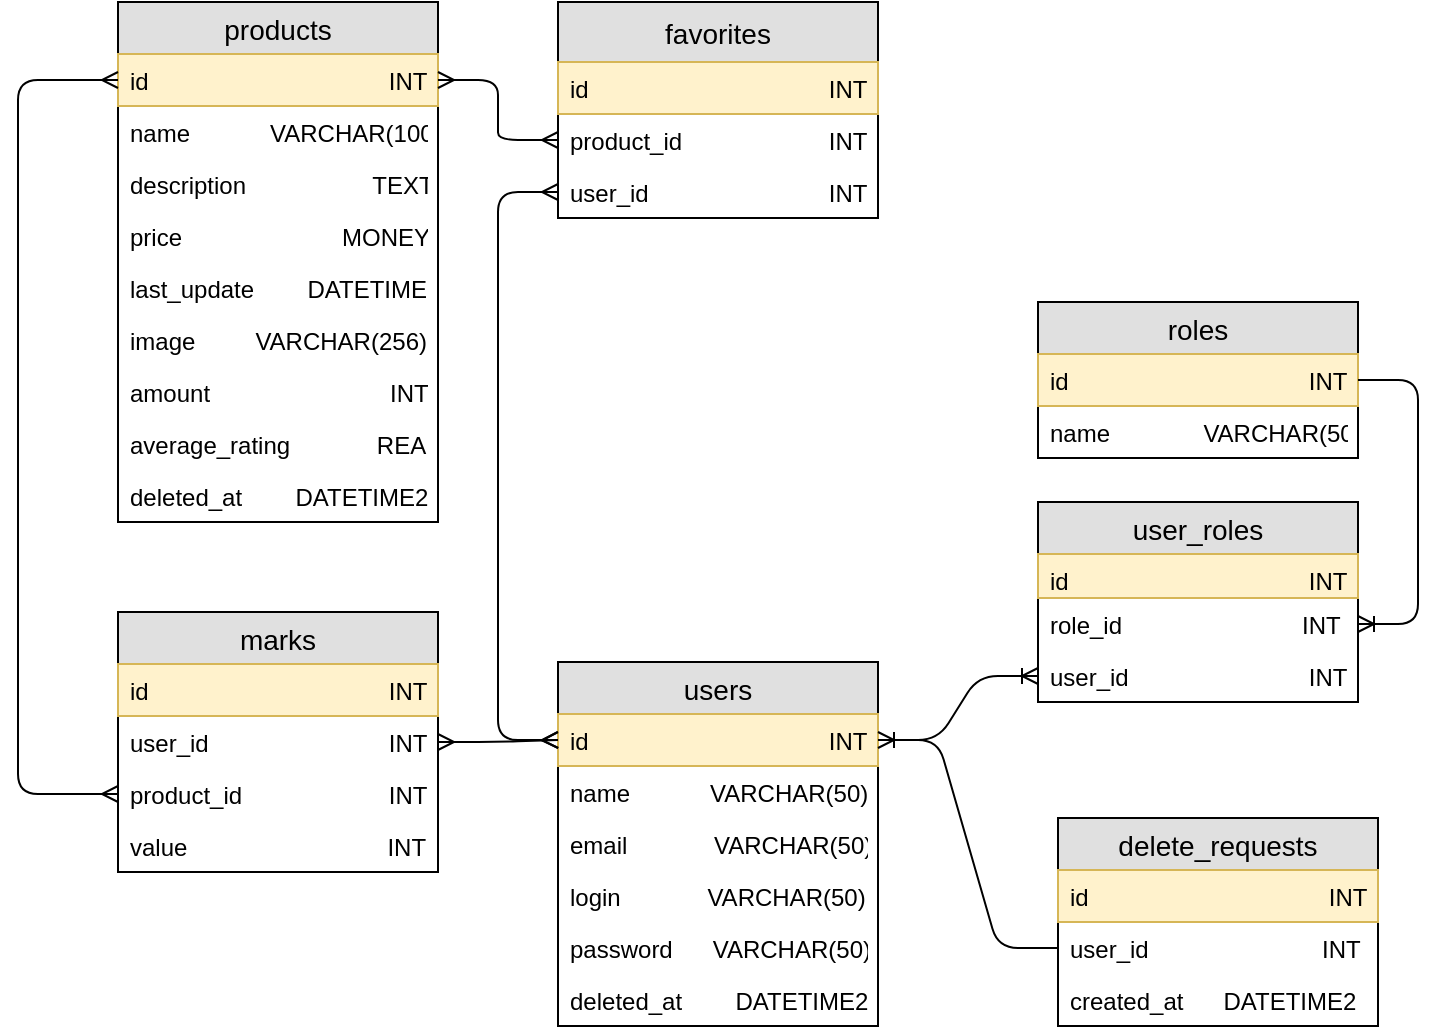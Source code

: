<mxfile version="13.9.1" type="device"><diagram id="U7O6gpLNZ9bcbEOC-BIv" name="Страница 1"><mxGraphModel dx="3376" dy="1402" grid="1" gridSize="10" guides="1" tooltips="1" connect="1" arrows="1" fold="1" page="1" pageScale="1" pageWidth="1169" pageHeight="827" background="none" math="0" shadow="0"><root><mxCell id="0"/><mxCell id="1" parent="0"/><mxCell id="gJAzAdM2OTqBlSdlxUkB-43" value="products" style="swimlane;fontStyle=0;childLayout=stackLayout;horizontal=1;startSize=26;fillColor=#e0e0e0;horizontalStack=0;resizeParent=1;resizeParentMax=0;resizeLast=0;collapsible=1;marginBottom=0;swimlaneFillColor=#ffffff;align=center;fontSize=14;" parent="1" vertex="1"><mxGeometry x="-2030" y="-690" width="160" height="260" as="geometry"><mxRectangle x="-2280" y="-580" width="90" height="26" as="alternateBounds"/></mxGeometry></mxCell><mxCell id="gJAzAdM2OTqBlSdlxUkB-44" value="id                                    INT" style="text;strokeColor=#d6b656;fillColor=#fff2cc;spacingLeft=4;spacingRight=4;overflow=hidden;rotatable=0;points=[[0,0.5],[1,0.5]];portConstraint=eastwest;fontSize=12;" parent="gJAzAdM2OTqBlSdlxUkB-43" vertex="1"><mxGeometry y="26" width="160" height="26" as="geometry"/></mxCell><mxCell id="gJAzAdM2OTqBlSdlxUkB-45" value="name            VARCHAR(100)" style="text;spacingLeft=4;spacingRight=4;overflow=hidden;rotatable=0;points=[[0,0.5],[1,0.5]];portConstraint=eastwest;fontSize=12;" parent="gJAzAdM2OTqBlSdlxUkB-43" vertex="1"><mxGeometry y="52" width="160" height="26" as="geometry"/></mxCell><mxCell id="h0lMTvsO7fJDAwaVE8px-16" value="description                   TEXT" style="text;strokeColor=none;fillColor=none;spacingLeft=4;spacingRight=4;overflow=hidden;rotatable=0;points=[[0,0.5],[1,0.5]];portConstraint=eastwest;fontSize=12;" parent="gJAzAdM2OTqBlSdlxUkB-43" vertex="1"><mxGeometry y="78" width="160" height="26" as="geometry"/></mxCell><mxCell id="GN5qTypWqbngkc-OfD1C-1" value="price                        MONEY" style="text;strokeColor=none;fillColor=none;spacingLeft=4;spacingRight=4;overflow=hidden;rotatable=0;points=[[0,0.5],[1,0.5]];portConstraint=eastwest;fontSize=12;" parent="gJAzAdM2OTqBlSdlxUkB-43" vertex="1"><mxGeometry y="104" width="160" height="26" as="geometry"/></mxCell><mxCell id="GN5qTypWqbngkc-OfD1C-2" value="last_update        DATETIME2" style="text;strokeColor=none;fillColor=none;spacingLeft=4;spacingRight=4;overflow=hidden;rotatable=0;points=[[0,0.5],[1,0.5]];portConstraint=eastwest;fontSize=12;" parent="gJAzAdM2OTqBlSdlxUkB-43" vertex="1"><mxGeometry y="130" width="160" height="26" as="geometry"/></mxCell><mxCell id="GN5qTypWqbngkc-OfD1C-3" value="image         VARCHAR(256)" style="text;strokeColor=none;fillColor=none;spacingLeft=4;spacingRight=4;overflow=hidden;rotatable=0;points=[[0,0.5],[1,0.5]];portConstraint=eastwest;fontSize=12;" parent="gJAzAdM2OTqBlSdlxUkB-43" vertex="1"><mxGeometry y="156" width="160" height="26" as="geometry"/></mxCell><mxCell id="GN5qTypWqbngkc-OfD1C-4" value="amount                           INT" style="text;strokeColor=none;fillColor=none;spacingLeft=4;spacingRight=4;overflow=hidden;rotatable=0;points=[[0,0.5],[1,0.5]];portConstraint=eastwest;fontSize=12;" parent="gJAzAdM2OTqBlSdlxUkB-43" vertex="1"><mxGeometry y="182" width="160" height="26" as="geometry"/></mxCell><mxCell id="NB5_aqa3QMgCLunDaP4T-21" value="average_rating             REAL     " style="text;strokeColor=none;fillColor=none;spacingLeft=4;spacingRight=4;overflow=hidden;rotatable=0;points=[[0,0.5],[1,0.5]];portConstraint=eastwest;fontSize=12;" parent="gJAzAdM2OTqBlSdlxUkB-43" vertex="1"><mxGeometry y="208" width="160" height="26" as="geometry"/></mxCell><mxCell id="tVWOdRdbSf1hpfS5HPkQ-4" value="deleted_at        DATETIME2" style="text;strokeColor=none;fillColor=none;spacingLeft=4;spacingRight=4;overflow=hidden;rotatable=0;points=[[0,0.5],[1,0.5]];portConstraint=eastwest;fontSize=12;" vertex="1" parent="gJAzAdM2OTqBlSdlxUkB-43"><mxGeometry y="234" width="160" height="26" as="geometry"/></mxCell><mxCell id="GN5qTypWqbngkc-OfD1C-5" value="users" style="swimlane;fontStyle=0;childLayout=stackLayout;horizontal=1;startSize=26;fillColor=#e0e0e0;horizontalStack=0;resizeParent=1;resizeParentMax=0;resizeLast=0;collapsible=1;marginBottom=0;swimlaneFillColor=#ffffff;align=center;fontSize=14;" parent="1" vertex="1"><mxGeometry x="-1810" y="-360" width="160" height="182" as="geometry"/></mxCell><mxCell id="GN5qTypWqbngkc-OfD1C-6" value="id                                    INT" style="text;strokeColor=#d6b656;fillColor=#fff2cc;spacingLeft=4;spacingRight=4;overflow=hidden;rotatable=0;points=[[0,0.5],[1,0.5]];portConstraint=eastwest;fontSize=12;" parent="GN5qTypWqbngkc-OfD1C-5" vertex="1"><mxGeometry y="26" width="160" height="26" as="geometry"/></mxCell><mxCell id="GN5qTypWqbngkc-OfD1C-7" value="name            VARCHAR(50)" style="text;spacingLeft=4;spacingRight=4;overflow=hidden;rotatable=0;points=[[0,0.5],[1,0.5]];portConstraint=eastwest;fontSize=12;" parent="GN5qTypWqbngkc-OfD1C-5" vertex="1"><mxGeometry y="52" width="160" height="26" as="geometry"/></mxCell><mxCell id="GN5qTypWqbngkc-OfD1C-8" value="email             VARCHAR(50)" style="text;strokeColor=none;fillColor=none;spacingLeft=4;spacingRight=4;overflow=hidden;rotatable=0;points=[[0,0.5],[1,0.5]];portConstraint=eastwest;fontSize=12;" parent="GN5qTypWqbngkc-OfD1C-5" vertex="1"><mxGeometry y="78" width="160" height="26" as="geometry"/></mxCell><mxCell id="tVWOdRdbSf1hpfS5HPkQ-10" value="login             VARCHAR(50)" style="text;strokeColor=none;fillColor=none;spacingLeft=4;spacingRight=4;overflow=hidden;rotatable=0;points=[[0,0.5],[1,0.5]];portConstraint=eastwest;fontSize=12;" vertex="1" parent="GN5qTypWqbngkc-OfD1C-5"><mxGeometry y="104" width="160" height="26" as="geometry"/></mxCell><mxCell id="GN5qTypWqbngkc-OfD1C-9" value="password      VARCHAR(50)" style="text;strokeColor=none;fillColor=none;spacingLeft=4;spacingRight=4;overflow=hidden;rotatable=0;points=[[0,0.5],[1,0.5]];portConstraint=eastwest;fontSize=12;" parent="GN5qTypWqbngkc-OfD1C-5" vertex="1"><mxGeometry y="130" width="160" height="26" as="geometry"/></mxCell><mxCell id="tVWOdRdbSf1hpfS5HPkQ-3" value="deleted_at        DATETIME2" style="text;strokeColor=none;fillColor=none;spacingLeft=4;spacingRight=4;overflow=hidden;rotatable=0;points=[[0,0.5],[1,0.5]];portConstraint=eastwest;fontSize=12;" vertex="1" parent="GN5qTypWqbngkc-OfD1C-5"><mxGeometry y="156" width="160" height="26" as="geometry"/></mxCell><mxCell id="GN5qTypWqbngkc-OfD1C-13" value="favorites" style="swimlane;fontStyle=0;childLayout=stackLayout;horizontal=1;startSize=30;fillColor=#e0e0e0;horizontalStack=0;resizeParent=1;resizeParentMax=0;resizeLast=0;collapsible=1;marginBottom=0;swimlaneFillColor=#ffffff;align=center;fontSize=14;" parent="1" vertex="1"><mxGeometry x="-1810" y="-690" width="160" height="108" as="geometry"><mxRectangle x="-1550" y="-820" width="80" height="26" as="alternateBounds"/></mxGeometry></mxCell><mxCell id="GN5qTypWqbngkc-OfD1C-14" value="id                                    INT" style="text;strokeColor=#d6b656;fillColor=#fff2cc;spacingLeft=4;spacingRight=4;overflow=hidden;rotatable=0;points=[[0,0.5],[1,0.5]];portConstraint=eastwest;fontSize=12;" parent="GN5qTypWqbngkc-OfD1C-13" vertex="1"><mxGeometry y="30" width="160" height="26" as="geometry"/></mxCell><mxCell id="GN5qTypWqbngkc-OfD1C-16" value="product_id                      INT" style="text;strokeColor=none;fillColor=none;spacingLeft=4;spacingRight=4;overflow=hidden;rotatable=0;points=[[0,0.5],[1,0.5]];portConstraint=eastwest;fontSize=12;" parent="GN5qTypWqbngkc-OfD1C-13" vertex="1"><mxGeometry y="56" width="160" height="26" as="geometry"/></mxCell><mxCell id="GN5qTypWqbngkc-OfD1C-15" value="user_id                           INT" style="text;spacingLeft=4;spacingRight=4;overflow=hidden;rotatable=0;points=[[0,0.5],[1,0.5]];portConstraint=eastwest;fontSize=12;" parent="GN5qTypWqbngkc-OfD1C-13" vertex="1"><mxGeometry y="82" width="160" height="26" as="geometry"/></mxCell><mxCell id="GN5qTypWqbngkc-OfD1C-35" value="user_roles" style="swimlane;fontStyle=0;childLayout=stackLayout;horizontal=1;startSize=26;fillColor=#e0e0e0;horizontalStack=0;resizeParent=1;resizeParentMax=0;resizeLast=0;collapsible=1;marginBottom=0;swimlaneFillColor=#ffffff;align=center;fontSize=14;" parent="1" vertex="1"><mxGeometry x="-1570" y="-440" width="160" height="100" as="geometry"/></mxCell><mxCell id="GN5qTypWqbngkc-OfD1C-36" value="id                                    INT" style="text;strokeColor=#d6b656;fillColor=#fff2cc;spacingLeft=4;spacingRight=4;overflow=hidden;rotatable=0;points=[[0,0.5],[1,0.5]];portConstraint=eastwest;fontSize=12;" parent="GN5qTypWqbngkc-OfD1C-35" vertex="1"><mxGeometry y="26" width="160" height="22" as="geometry"/></mxCell><mxCell id="GN5qTypWqbngkc-OfD1C-38" value="role_id                           INT" style="text;strokeColor=none;fillColor=none;spacingLeft=4;spacingRight=4;overflow=hidden;rotatable=0;points=[[0,0.5],[1,0.5]];portConstraint=eastwest;fontSize=12;" parent="GN5qTypWqbngkc-OfD1C-35" vertex="1"><mxGeometry y="48" width="160" height="26" as="geometry"/></mxCell><mxCell id="GN5qTypWqbngkc-OfD1C-37" value="user_id                           INT" style="text;spacingLeft=4;spacingRight=4;overflow=hidden;rotatable=0;points=[[0,0.5],[1,0.5]];portConstraint=eastwest;fontSize=12;" parent="GN5qTypWqbngkc-OfD1C-35" vertex="1"><mxGeometry y="74" width="160" height="26" as="geometry"/></mxCell><mxCell id="NB5_aqa3QMgCLunDaP4T-5" value="marks" style="swimlane;fontStyle=0;childLayout=stackLayout;horizontal=1;startSize=26;fillColor=#e0e0e0;horizontalStack=0;resizeParent=1;resizeParentMax=0;resizeLast=0;collapsible=1;marginBottom=0;swimlaneFillColor=#ffffff;align=center;fontSize=14;" parent="1" vertex="1"><mxGeometry x="-2030" y="-385" width="160" height="130" as="geometry"/></mxCell><mxCell id="NB5_aqa3QMgCLunDaP4T-6" value="id                                    INT" style="text;strokeColor=#d6b656;fillColor=#fff2cc;spacingLeft=4;spacingRight=4;overflow=hidden;rotatable=0;points=[[0,0.5],[1,0.5]];portConstraint=eastwest;fontSize=12;" parent="NB5_aqa3QMgCLunDaP4T-5" vertex="1"><mxGeometry y="26" width="160" height="26" as="geometry"/></mxCell><mxCell id="NB5_aqa3QMgCLunDaP4T-8" value="user_id                           INT" style="text;spacingLeft=4;spacingRight=4;overflow=hidden;rotatable=0;points=[[0,0.5],[1,0.5]];portConstraint=eastwest;fontSize=12;" parent="NB5_aqa3QMgCLunDaP4T-5" vertex="1"><mxGeometry y="52" width="160" height="26" as="geometry"/></mxCell><mxCell id="NB5_aqa3QMgCLunDaP4T-9" value="product_id                      INT" style="text;spacingLeft=4;spacingRight=4;overflow=hidden;rotatable=0;points=[[0,0.5],[1,0.5]];portConstraint=eastwest;fontSize=12;" parent="NB5_aqa3QMgCLunDaP4T-5" vertex="1"><mxGeometry y="78" width="160" height="26" as="geometry"/></mxCell><mxCell id="NB5_aqa3QMgCLunDaP4T-10" value="value                              INT" style="text;spacingLeft=4;spacingRight=4;overflow=hidden;rotatable=0;points=[[0,0.5],[1,0.5]];portConstraint=eastwest;fontSize=12;" parent="NB5_aqa3QMgCLunDaP4T-5" vertex="1"><mxGeometry y="104" width="160" height="26" as="geometry"/></mxCell><mxCell id="NB5_aqa3QMgCLunDaP4T-11" value="" style="edgeStyle=entityRelationEdgeStyle;fontSize=12;html=1;endArrow=ERmany;startArrow=ERmany;exitX=1;exitY=0.5;exitDx=0;exitDy=0;entryX=0;entryY=0.5;entryDx=0;entryDy=0;" parent="1" source="NB5_aqa3QMgCLunDaP4T-8" target="GN5qTypWqbngkc-OfD1C-6" edge="1"><mxGeometry width="100" height="100" relative="1" as="geometry"><mxPoint x="-1800" y="-380" as="sourcePoint"/><mxPoint x="-1880" y="-520" as="targetPoint"/></mxGeometry></mxCell><mxCell id="NB5_aqa3QMgCLunDaP4T-12" value="" style="edgeStyle=elbowEdgeStyle;fontSize=12;html=1;endArrow=ERmany;startArrow=ERmany;exitX=0;exitY=0.5;exitDx=0;exitDy=0;entryX=0;entryY=0.5;entryDx=0;entryDy=0;" parent="1" source="NB5_aqa3QMgCLunDaP4T-9" target="gJAzAdM2OTqBlSdlxUkB-44" edge="1"><mxGeometry width="100" height="100" relative="1" as="geometry"><mxPoint x="-2080" y="-306" as="sourcePoint"/><mxPoint x="-2020" y="-540" as="targetPoint"/><Array as="points"><mxPoint x="-2080" y="-470"/></Array></mxGeometry></mxCell><mxCell id="NB5_aqa3QMgCLunDaP4T-15" value="roles" style="swimlane;fontStyle=0;childLayout=stackLayout;horizontal=1;startSize=26;fillColor=#e0e0e0;horizontalStack=0;resizeParent=1;resizeParentMax=0;resizeLast=0;collapsible=1;marginBottom=0;swimlaneFillColor=#ffffff;align=center;fontSize=14;" parent="1" vertex="1"><mxGeometry x="-1570" y="-540" width="160" height="78" as="geometry"/></mxCell><mxCell id="NB5_aqa3QMgCLunDaP4T-16" value="id                                    INT" style="text;strokeColor=#d6b656;fillColor=#fff2cc;spacingLeft=4;spacingRight=4;overflow=hidden;rotatable=0;points=[[0,0.5],[1,0.5]];portConstraint=eastwest;fontSize=12;" parent="NB5_aqa3QMgCLunDaP4T-15" vertex="1"><mxGeometry y="26" width="160" height="26" as="geometry"/></mxCell><mxCell id="NB5_aqa3QMgCLunDaP4T-17" value="name              VARCHAR(50)" style="text;strokeColor=none;fillColor=none;spacingLeft=4;spacingRight=4;overflow=hidden;rotatable=0;points=[[0,0.5],[1,0.5]];portConstraint=eastwest;fontSize=12;" parent="NB5_aqa3QMgCLunDaP4T-15" vertex="1"><mxGeometry y="52" width="160" height="26" as="geometry"/></mxCell><mxCell id="NB5_aqa3QMgCLunDaP4T-19" value="" style="edgeStyle=entityRelationEdgeStyle;fontSize=12;html=1;endArrow=ERoneToMany;exitX=1;exitY=0.5;exitDx=0;exitDy=0;entryX=1;entryY=0.5;entryDx=0;entryDy=0;" parent="1" source="NB5_aqa3QMgCLunDaP4T-16" target="GN5qTypWqbngkc-OfD1C-38" edge="1"><mxGeometry width="100" height="100" relative="1" as="geometry"><mxPoint x="-1390" y="-363" as="sourcePoint"/><mxPoint x="-1290" y="-463" as="targetPoint"/></mxGeometry></mxCell><mxCell id="tVWOdRdbSf1hpfS5HPkQ-2" value="" style="edgeStyle=entityRelationEdgeStyle;fontSize=12;html=1;endArrow=ERoneToMany;exitX=1;exitY=0.5;exitDx=0;exitDy=0;entryX=0;entryY=0.5;entryDx=0;entryDy=0;" edge="1" parent="1" source="GN5qTypWqbngkc-OfD1C-6" target="GN5qTypWqbngkc-OfD1C-37"><mxGeometry width="100" height="100" relative="1" as="geometry"><mxPoint x="-1610" y="-388" as="sourcePoint"/><mxPoint x="-1550" y="-540" as="targetPoint"/></mxGeometry></mxCell><mxCell id="tVWOdRdbSf1hpfS5HPkQ-5" value="delete_requests" style="swimlane;fontStyle=0;childLayout=stackLayout;horizontal=1;startSize=26;fillColor=#e0e0e0;horizontalStack=0;resizeParent=1;resizeParentMax=0;resizeLast=0;collapsible=1;marginBottom=0;swimlaneFillColor=#ffffff;align=center;fontSize=14;" vertex="1" parent="1"><mxGeometry x="-1560" y="-282" width="160" height="104" as="geometry"/></mxCell><mxCell id="tVWOdRdbSf1hpfS5HPkQ-6" value="id                                    INT" style="text;strokeColor=#d6b656;fillColor=#fff2cc;spacingLeft=4;spacingRight=4;overflow=hidden;rotatable=0;points=[[0,0.5],[1,0.5]];portConstraint=eastwest;fontSize=12;" vertex="1" parent="tVWOdRdbSf1hpfS5HPkQ-5"><mxGeometry y="26" width="160" height="26" as="geometry"/></mxCell><mxCell id="tVWOdRdbSf1hpfS5HPkQ-7" value="user_id                          INT" style="text;strokeColor=none;fillColor=none;spacingLeft=4;spacingRight=4;overflow=hidden;rotatable=0;points=[[0,0.5],[1,0.5]];portConstraint=eastwest;fontSize=12;" vertex="1" parent="tVWOdRdbSf1hpfS5HPkQ-5"><mxGeometry y="52" width="160" height="26" as="geometry"/></mxCell><mxCell id="tVWOdRdbSf1hpfS5HPkQ-11" value="created_at      DATETIME2" style="text;strokeColor=none;fillColor=none;spacingLeft=4;spacingRight=4;overflow=hidden;rotatable=0;points=[[0,0.5],[1,0.5]];portConstraint=eastwest;fontSize=12;" vertex="1" parent="tVWOdRdbSf1hpfS5HPkQ-5"><mxGeometry y="78" width="160" height="26" as="geometry"/></mxCell><mxCell id="tVWOdRdbSf1hpfS5HPkQ-8" value="" style="edgeStyle=entityRelationEdgeStyle;fontSize=12;html=1;endArrow=ERoneToMany;entryX=1;entryY=0.5;entryDx=0;entryDy=0;exitX=0;exitY=0.5;exitDx=0;exitDy=0;" edge="1" parent="1" source="tVWOdRdbSf1hpfS5HPkQ-7" target="GN5qTypWqbngkc-OfD1C-6"><mxGeometry width="100" height="100" relative="1" as="geometry"><mxPoint x="-1690" y="-60" as="sourcePoint"/><mxPoint x="-1800" y="-160" as="targetPoint"/></mxGeometry></mxCell><mxCell id="tVWOdRdbSf1hpfS5HPkQ-12" value="" style="edgeStyle=entityRelationEdgeStyle;fontSize=12;html=1;endArrow=ERmany;startArrow=ERmany;entryX=0;entryY=0.5;entryDx=0;entryDy=0;" edge="1" parent="1" source="gJAzAdM2OTqBlSdlxUkB-44" target="GN5qTypWqbngkc-OfD1C-16"><mxGeometry width="100" height="100" relative="1" as="geometry"><mxPoint x="-1813" y="-519" as="sourcePoint"/><mxPoint x="-1753" y="-520" as="targetPoint"/></mxGeometry></mxCell><mxCell id="tVWOdRdbSf1hpfS5HPkQ-13" value="" style="edgeStyle=elbowEdgeStyle;fontSize=12;html=1;endArrow=ERmany;startArrow=ERmany;entryX=0;entryY=0.5;entryDx=0;entryDy=0;exitX=0;exitY=0.5;exitDx=0;exitDy=0;" edge="1" parent="1" source="GN5qTypWqbngkc-OfD1C-15" target="GN5qTypWqbngkc-OfD1C-6"><mxGeometry width="100" height="100" relative="1" as="geometry"><mxPoint x="-1820" y="-510" as="sourcePoint"/><mxPoint x="-1760" y="-480" as="targetPoint"/><Array as="points"><mxPoint x="-1840" y="-458"/></Array></mxGeometry></mxCell></root></mxGraphModel></diagram></mxfile>